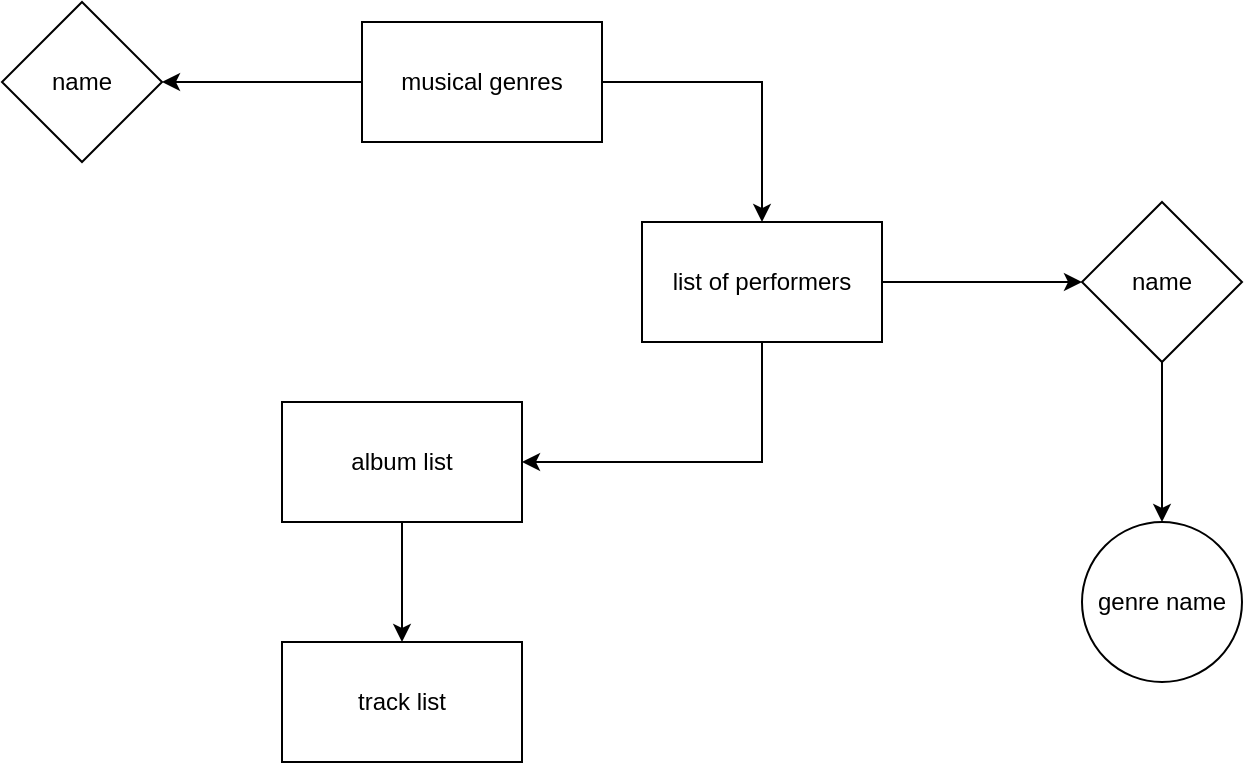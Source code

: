 <mxfile version="22.1.21" type="github">
  <diagram name="Страница — 1" id="JPLkTewBhY2gH9qiusmN">
    <mxGraphModel dx="1050" dy="541" grid="1" gridSize="10" guides="1" tooltips="1" connect="1" arrows="1" fold="1" page="1" pageScale="1" pageWidth="827" pageHeight="1169" math="0" shadow="0">
      <root>
        <mxCell id="0" />
        <mxCell id="1" parent="0" />
        <mxCell id="vT_UenHWCE5KFbVJDAdU-9" value="" style="edgeStyle=orthogonalEdgeStyle;rounded=0;orthogonalLoop=1;jettySize=auto;html=1;" edge="1" parent="1" source="vT_UenHWCE5KFbVJDAdU-1" target="vT_UenHWCE5KFbVJDAdU-8">
          <mxGeometry relative="1" as="geometry" />
        </mxCell>
        <mxCell id="vT_UenHWCE5KFbVJDAdU-1" value="musical genres" style="rounded=0;whiteSpace=wrap;html=1;" vertex="1" parent="1">
          <mxGeometry x="240" y="140" width="120" height="60" as="geometry" />
        </mxCell>
        <mxCell id="vT_UenHWCE5KFbVJDAdU-2" value="" style="endArrow=classic;html=1;rounded=0;exitX=1;exitY=0.5;exitDx=0;exitDy=0;" edge="1" parent="1" source="vT_UenHWCE5KFbVJDAdU-1" target="vT_UenHWCE5KFbVJDAdU-3">
          <mxGeometry width="50" height="50" relative="1" as="geometry">
            <mxPoint x="380" y="170" as="sourcePoint" />
            <mxPoint x="440" y="230" as="targetPoint" />
            <Array as="points">
              <mxPoint x="440" y="170" />
            </Array>
          </mxGeometry>
        </mxCell>
        <mxCell id="vT_UenHWCE5KFbVJDAdU-11" value="" style="edgeStyle=orthogonalEdgeStyle;rounded=0;orthogonalLoop=1;jettySize=auto;html=1;" edge="1" parent="1" source="vT_UenHWCE5KFbVJDAdU-3" target="vT_UenHWCE5KFbVJDAdU-10">
          <mxGeometry relative="1" as="geometry" />
        </mxCell>
        <mxCell id="vT_UenHWCE5KFbVJDAdU-3" value="list of performers" style="rounded=0;whiteSpace=wrap;html=1;" vertex="1" parent="1">
          <mxGeometry x="380" y="240" width="120" height="60" as="geometry" />
        </mxCell>
        <mxCell id="vT_UenHWCE5KFbVJDAdU-4" value="" style="endArrow=classic;html=1;rounded=0;exitX=0.5;exitY=1;exitDx=0;exitDy=0;" edge="1" parent="1" source="vT_UenHWCE5KFbVJDAdU-3" target="vT_UenHWCE5KFbVJDAdU-5">
          <mxGeometry width="50" height="50" relative="1" as="geometry">
            <mxPoint x="390" y="310" as="sourcePoint" />
            <mxPoint x="320" y="360" as="targetPoint" />
            <Array as="points">
              <mxPoint x="440" y="360" />
            </Array>
          </mxGeometry>
        </mxCell>
        <mxCell id="vT_UenHWCE5KFbVJDAdU-5" value="album list" style="rounded=0;whiteSpace=wrap;html=1;" vertex="1" parent="1">
          <mxGeometry x="200" y="330" width="120" height="60" as="geometry" />
        </mxCell>
        <mxCell id="vT_UenHWCE5KFbVJDAdU-6" value="" style="endArrow=classic;html=1;rounded=0;exitX=0.5;exitY=1;exitDx=0;exitDy=0;" edge="1" parent="1" source="vT_UenHWCE5KFbVJDAdU-5" target="vT_UenHWCE5KFbVJDAdU-7">
          <mxGeometry width="50" height="50" relative="1" as="geometry">
            <mxPoint x="390" y="310" as="sourcePoint" />
            <mxPoint x="260" y="480" as="targetPoint" />
          </mxGeometry>
        </mxCell>
        <mxCell id="vT_UenHWCE5KFbVJDAdU-7" value="track list" style="rounded=0;whiteSpace=wrap;html=1;" vertex="1" parent="1">
          <mxGeometry x="200" y="450" width="120" height="60" as="geometry" />
        </mxCell>
        <mxCell id="vT_UenHWCE5KFbVJDAdU-8" value="name" style="rhombus;whiteSpace=wrap;html=1;rounded=0;" vertex="1" parent="1">
          <mxGeometry x="60" y="130" width="80" height="80" as="geometry" />
        </mxCell>
        <mxCell id="vT_UenHWCE5KFbVJDAdU-13" value="" style="edgeStyle=orthogonalEdgeStyle;rounded=0;orthogonalLoop=1;jettySize=auto;html=1;" edge="1" parent="1" source="vT_UenHWCE5KFbVJDAdU-10" target="vT_UenHWCE5KFbVJDAdU-12">
          <mxGeometry relative="1" as="geometry" />
        </mxCell>
        <mxCell id="vT_UenHWCE5KFbVJDAdU-10" value="name" style="rhombus;whiteSpace=wrap;html=1;rounded=0;" vertex="1" parent="1">
          <mxGeometry x="600" y="230" width="80" height="80" as="geometry" />
        </mxCell>
        <mxCell id="vT_UenHWCE5KFbVJDAdU-12" value="genre name" style="ellipse;whiteSpace=wrap;html=1;rounded=0;" vertex="1" parent="1">
          <mxGeometry x="600" y="390" width="80" height="80" as="geometry" />
        </mxCell>
      </root>
    </mxGraphModel>
  </diagram>
</mxfile>
